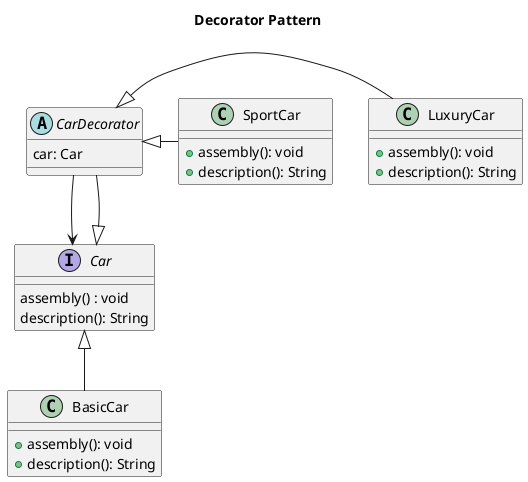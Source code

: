 @startuml
title "Decorator Pattern"


abstract class CarDecorator {
    car: Car
}

interface Car {
    assembly() : void
    description(): String
}

Car <|-- BasicCar
Car <|-- CarDecorator

class BasicCar {
    + assembly(): void
    + description(): String
}

class LuxuryCar {
     + assembly(): void
     + description(): String
}

class SportCar {
     + assembly(): void
     + description(): String
}

CarDecorator <|- LuxuryCar
CarDecorator <|- SportCar

CarDecorator --> Car

@enduml